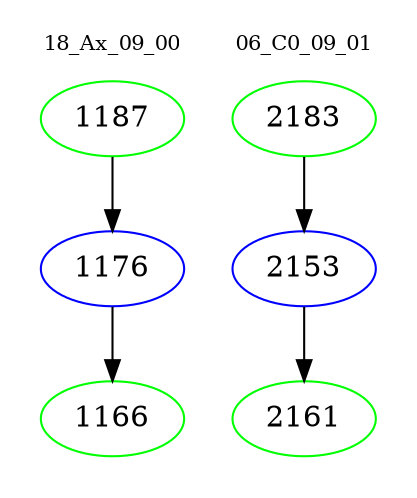 digraph{
subgraph cluster_0 {
color = white
label = "18_Ax_09_00";
fontsize=10;
T0_1187 [label="1187", color="green"]
T0_1187 -> T0_1176 [color="black"]
T0_1176 [label="1176", color="blue"]
T0_1176 -> T0_1166 [color="black"]
T0_1166 [label="1166", color="green"]
}
subgraph cluster_1 {
color = white
label = "06_C0_09_01";
fontsize=10;
T1_2183 [label="2183", color="green"]
T1_2183 -> T1_2153 [color="black"]
T1_2153 [label="2153", color="blue"]
T1_2153 -> T1_2161 [color="black"]
T1_2161 [label="2161", color="green"]
}
}
